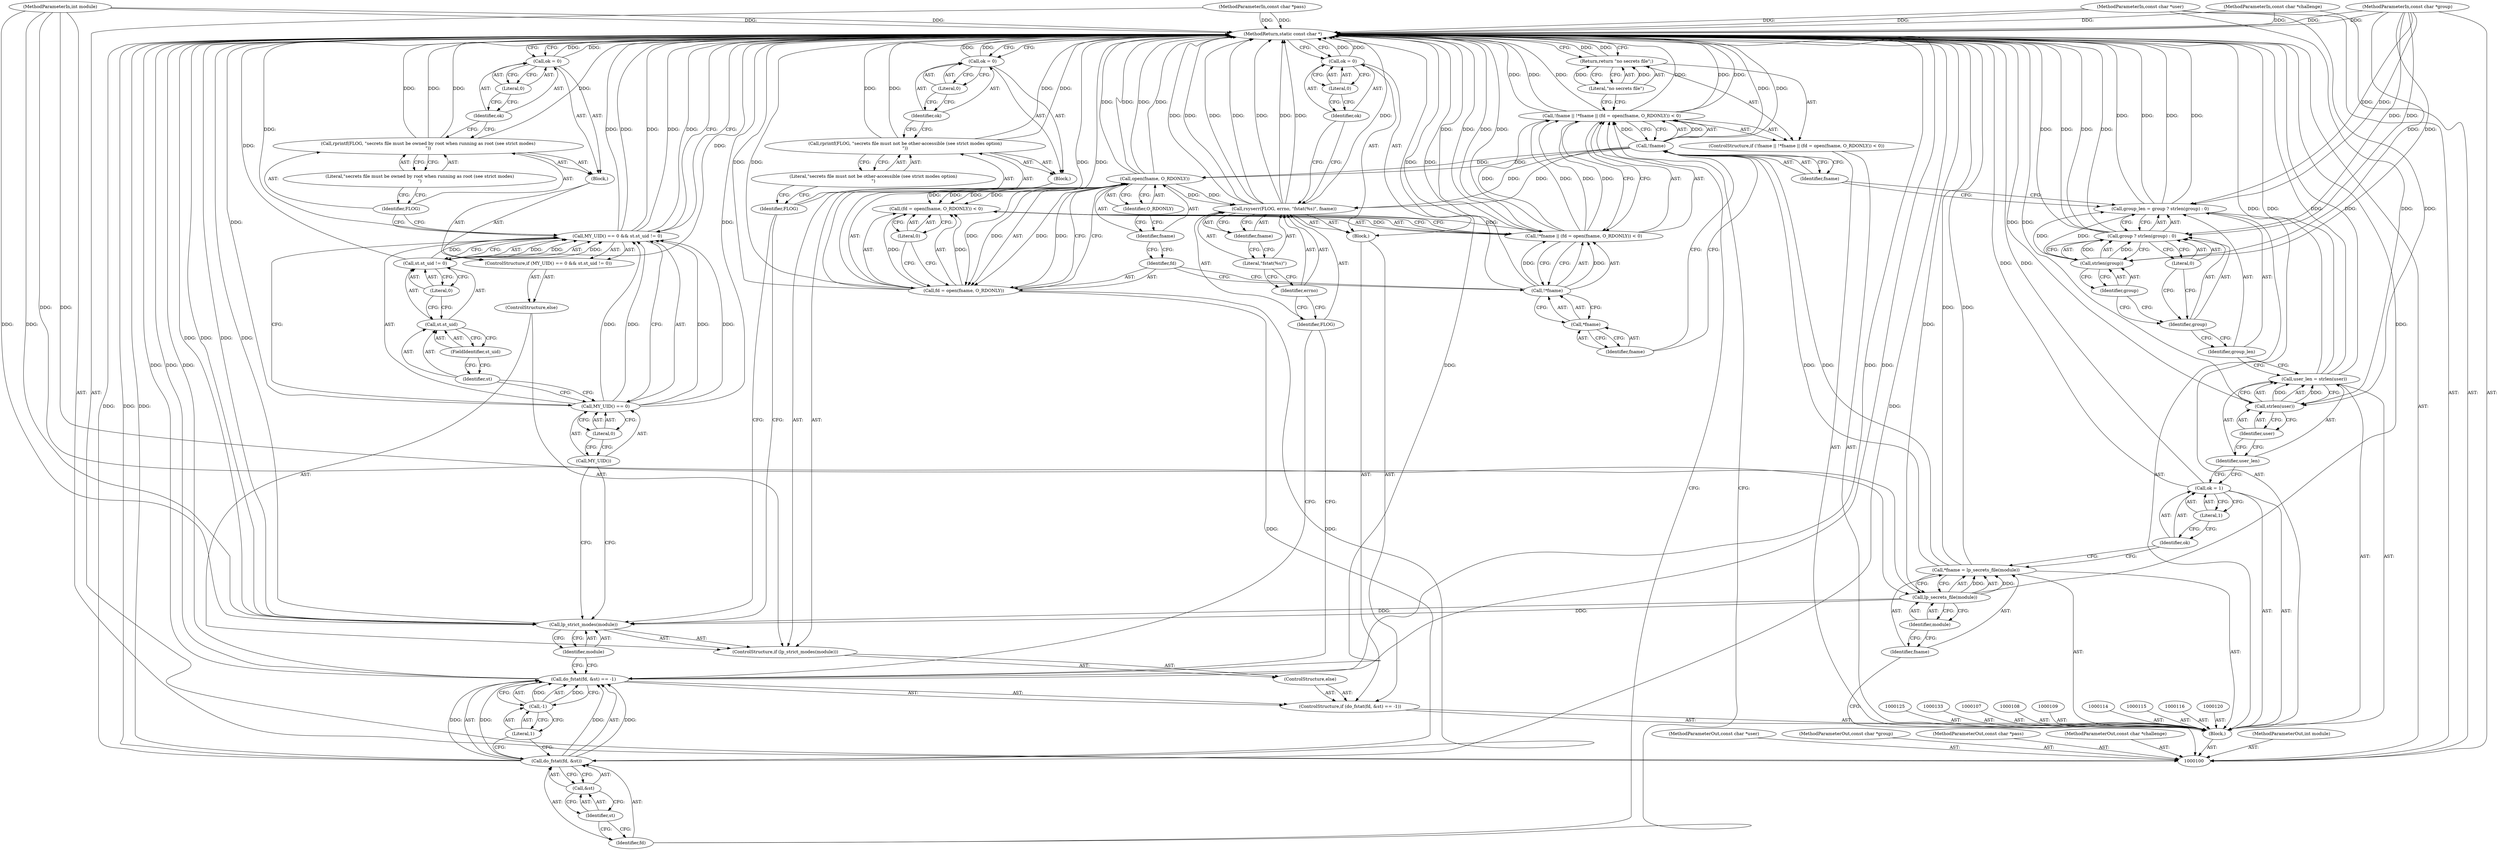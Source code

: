digraph "1_samba_0dedfbce2c1b851684ba658861fe9d620636c56a" {
"1000197" [label="(MethodReturn,static const char *)"];
"1000101" [label="(MethodParameterIn,int module)"];
"1000302" [label="(MethodParameterOut,int module)"];
"1000102" [label="(MethodParameterIn,const char *user)"];
"1000303" [label="(MethodParameterOut,const char *user)"];
"1000103" [label="(MethodParameterIn,const char *group)"];
"1000304" [label="(MethodParameterOut,const char *group)"];
"1000126" [label="(Call,group_len = group ? strlen(group) : 0)"];
"1000127" [label="(Identifier,group_len)"];
"1000128" [label="(Call,group ? strlen(group) : 0)"];
"1000129" [label="(Identifier,group)"];
"1000130" [label="(Call,strlen(group))"];
"1000131" [label="(Identifier,group)"];
"1000132" [label="(Literal,0)"];
"1000135" [label="(Call,!fname || !*fname || (fd = open(fname, O_RDONLY)) < 0)"];
"1000136" [label="(Call,!fname)"];
"1000137" [label="(Identifier,fname)"];
"1000138" [label="(Call,!*fname || (fd = open(fname, O_RDONLY)) < 0)"];
"1000139" [label="(Call,!*fname)"];
"1000140" [label="(Call,*fname)"];
"1000141" [label="(Identifier,fname)"];
"1000142" [label="(Call,(fd = open(fname, O_RDONLY)) < 0)"];
"1000143" [label="(Call,fd = open(fname, O_RDONLY))"];
"1000144" [label="(Identifier,fd)"];
"1000145" [label="(Call,open(fname, O_RDONLY))"];
"1000146" [label="(Identifier,fname)"];
"1000147" [label="(Identifier,O_RDONLY)"];
"1000148" [label="(Literal,0)"];
"1000134" [label="(ControlStructure,if (!fname || !*fname || (fd = open(fname, O_RDONLY)) < 0))"];
"1000149" [label="(Return,return \"no secrets file\";)"];
"1000150" [label="(Literal,\"no secrets file\")"];
"1000152" [label="(Call,do_fstat(fd, &st) == -1)"];
"1000153" [label="(Call,do_fstat(fd, &st))"];
"1000154" [label="(Identifier,fd)"];
"1000155" [label="(Call,&st)"];
"1000156" [label="(Identifier,st)"];
"1000157" [label="(Call,-1)"];
"1000158" [label="(Literal,1)"];
"1000159" [label="(Block,)"];
"1000151" [label="(ControlStructure,if (do_fstat(fd, &st) == -1))"];
"1000160" [label="(Call,rsyserr(FLOG, errno, \"fstat(%s)\", fname))"];
"1000161" [label="(Identifier,FLOG)"];
"1000162" [label="(Identifier,errno)"];
"1000163" [label="(Literal,\"fstat(%s)\")"];
"1000164" [label="(Identifier,fname)"];
"1000165" [label="(Call,ok = 0)"];
"1000166" [label="(Identifier,ok)"];
"1000167" [label="(Literal,0)"];
"1000168" [label="(ControlStructure,else)"];
"1000169" [label="(ControlStructure,if (lp_strict_modes(module)))"];
"1000170" [label="(Call,lp_strict_modes(module))"];
"1000171" [label="(Identifier,module)"];
"1000172" [label="(Block,)"];
"1000105" [label="(MethodParameterIn,const char *pass)"];
"1000306" [label="(MethodParameterOut,const char *pass)"];
"1000104" [label="(MethodParameterIn,const char *challenge)"];
"1000305" [label="(MethodParameterOut,const char *challenge)"];
"1000174" [label="(Identifier,FLOG)"];
"1000175" [label="(Literal,\"secrets file must not be other-accessible (see strict modes option)\n\")"];
"1000173" [label="(Call,rprintf(FLOG, \"secrets file must not be other-accessible (see strict modes option)\n\"))"];
"1000176" [label="(Call,ok = 0)"];
"1000177" [label="(Identifier,ok)"];
"1000178" [label="(Literal,0)"];
"1000181" [label="(Call,MY_UID() == 0 && st.st_uid != 0)"];
"1000182" [label="(Call,MY_UID() == 0)"];
"1000183" [label="(Call,MY_UID())"];
"1000184" [label="(Literal,0)"];
"1000185" [label="(Call,st.st_uid != 0)"];
"1000186" [label="(Call,st.st_uid)"];
"1000187" [label="(Identifier,st)"];
"1000188" [label="(FieldIdentifier,st_uid)"];
"1000179" [label="(ControlStructure,else)"];
"1000189" [label="(Literal,0)"];
"1000190" [label="(Block,)"];
"1000180" [label="(ControlStructure,if (MY_UID() == 0 && st.st_uid != 0))"];
"1000192" [label="(Identifier,FLOG)"];
"1000193" [label="(Literal,\"secrets file must be owned by root when running as root (see strict modes)\n\")"];
"1000191" [label="(Call,rprintf(FLOG, \"secrets file must be owned by root when running as root (see strict modes)\n\"))"];
"1000194" [label="(Call,ok = 0)"];
"1000195" [label="(Identifier,ok)"];
"1000196" [label="(Literal,0)"];
"1000106" [label="(Block,)"];
"1000110" [label="(Call,*fname = lp_secrets_file(module))"];
"1000111" [label="(Identifier,fname)"];
"1000112" [label="(Call,lp_secrets_file(module))"];
"1000113" [label="(Identifier,module)"];
"1000117" [label="(Call,ok = 1)"];
"1000118" [label="(Identifier,ok)"];
"1000119" [label="(Literal,1)"];
"1000121" [label="(Call,user_len = strlen(user))"];
"1000122" [label="(Identifier,user_len)"];
"1000123" [label="(Call,strlen(user))"];
"1000124" [label="(Identifier,user)"];
"1000197" -> "1000100"  [label="AST: "];
"1000197" -> "1000149"  [label="CFG: "];
"1000197" -> "1000165"  [label="CFG: "];
"1000197" -> "1000176"  [label="CFG: "];
"1000197" -> "1000194"  [label="CFG: "];
"1000197" -> "1000181"  [label="CFG: "];
"1000149" -> "1000197"  [label="DDG: "];
"1000138" -> "1000197"  [label="DDG: "];
"1000138" -> "1000197"  [label="DDG: "];
"1000181" -> "1000197"  [label="DDG: "];
"1000181" -> "1000197"  [label="DDG: "];
"1000181" -> "1000197"  [label="DDG: "];
"1000152" -> "1000197"  [label="DDG: "];
"1000152" -> "1000197"  [label="DDG: "];
"1000152" -> "1000197"  [label="DDG: "];
"1000104" -> "1000197"  [label="DDG: "];
"1000105" -> "1000197"  [label="DDG: "];
"1000160" -> "1000197"  [label="DDG: "];
"1000160" -> "1000197"  [label="DDG: "];
"1000160" -> "1000197"  [label="DDG: "];
"1000160" -> "1000197"  [label="DDG: "];
"1000117" -> "1000197"  [label="DDG: "];
"1000153" -> "1000197"  [label="DDG: "];
"1000153" -> "1000197"  [label="DDG: "];
"1000128" -> "1000197"  [label="DDG: "];
"1000128" -> "1000197"  [label="DDG: "];
"1000185" -> "1000197"  [label="DDG: "];
"1000121" -> "1000197"  [label="DDG: "];
"1000121" -> "1000197"  [label="DDG: "];
"1000165" -> "1000197"  [label="DDG: "];
"1000139" -> "1000197"  [label="DDG: "];
"1000194" -> "1000197"  [label="DDG: "];
"1000103" -> "1000197"  [label="DDG: "];
"1000143" -> "1000197"  [label="DDG: "];
"1000143" -> "1000197"  [label="DDG: "];
"1000191" -> "1000197"  [label="DDG: "];
"1000191" -> "1000197"  [label="DDG: "];
"1000126" -> "1000197"  [label="DDG: "];
"1000126" -> "1000197"  [label="DDG: "];
"1000102" -> "1000197"  [label="DDG: "];
"1000110" -> "1000197"  [label="DDG: "];
"1000135" -> "1000197"  [label="DDG: "];
"1000135" -> "1000197"  [label="DDG: "];
"1000135" -> "1000197"  [label="DDG: "];
"1000112" -> "1000197"  [label="DDG: "];
"1000101" -> "1000197"  [label="DDG: "];
"1000173" -> "1000197"  [label="DDG: "];
"1000173" -> "1000197"  [label="DDG: "];
"1000170" -> "1000197"  [label="DDG: "];
"1000170" -> "1000197"  [label="DDG: "];
"1000176" -> "1000197"  [label="DDG: "];
"1000145" -> "1000197"  [label="DDG: "];
"1000145" -> "1000197"  [label="DDG: "];
"1000182" -> "1000197"  [label="DDG: "];
"1000136" -> "1000197"  [label="DDG: "];
"1000123" -> "1000197"  [label="DDG: "];
"1000101" -> "1000100"  [label="AST: "];
"1000101" -> "1000197"  [label="DDG: "];
"1000101" -> "1000112"  [label="DDG: "];
"1000101" -> "1000170"  [label="DDG: "];
"1000302" -> "1000100"  [label="AST: "];
"1000102" -> "1000100"  [label="AST: "];
"1000102" -> "1000197"  [label="DDG: "];
"1000102" -> "1000123"  [label="DDG: "];
"1000303" -> "1000100"  [label="AST: "];
"1000103" -> "1000100"  [label="AST: "];
"1000103" -> "1000197"  [label="DDG: "];
"1000103" -> "1000126"  [label="DDG: "];
"1000103" -> "1000128"  [label="DDG: "];
"1000103" -> "1000130"  [label="DDG: "];
"1000304" -> "1000100"  [label="AST: "];
"1000126" -> "1000106"  [label="AST: "];
"1000126" -> "1000128"  [label="CFG: "];
"1000127" -> "1000126"  [label="AST: "];
"1000128" -> "1000126"  [label="AST: "];
"1000137" -> "1000126"  [label="CFG: "];
"1000126" -> "1000197"  [label="DDG: "];
"1000126" -> "1000197"  [label="DDG: "];
"1000103" -> "1000126"  [label="DDG: "];
"1000130" -> "1000126"  [label="DDG: "];
"1000127" -> "1000126"  [label="AST: "];
"1000127" -> "1000121"  [label="CFG: "];
"1000129" -> "1000127"  [label="CFG: "];
"1000128" -> "1000126"  [label="AST: "];
"1000128" -> "1000130"  [label="CFG: "];
"1000128" -> "1000132"  [label="CFG: "];
"1000129" -> "1000128"  [label="AST: "];
"1000130" -> "1000128"  [label="AST: "];
"1000132" -> "1000128"  [label="AST: "];
"1000126" -> "1000128"  [label="CFG: "];
"1000128" -> "1000197"  [label="DDG: "];
"1000128" -> "1000197"  [label="DDG: "];
"1000103" -> "1000128"  [label="DDG: "];
"1000130" -> "1000128"  [label="DDG: "];
"1000129" -> "1000128"  [label="AST: "];
"1000129" -> "1000127"  [label="CFG: "];
"1000131" -> "1000129"  [label="CFG: "];
"1000132" -> "1000129"  [label="CFG: "];
"1000130" -> "1000128"  [label="AST: "];
"1000130" -> "1000131"  [label="CFG: "];
"1000131" -> "1000130"  [label="AST: "];
"1000128" -> "1000130"  [label="CFG: "];
"1000130" -> "1000126"  [label="DDG: "];
"1000130" -> "1000128"  [label="DDG: "];
"1000103" -> "1000130"  [label="DDG: "];
"1000131" -> "1000130"  [label="AST: "];
"1000131" -> "1000129"  [label="CFG: "];
"1000130" -> "1000131"  [label="CFG: "];
"1000132" -> "1000128"  [label="AST: "];
"1000132" -> "1000129"  [label="CFG: "];
"1000128" -> "1000132"  [label="CFG: "];
"1000135" -> "1000134"  [label="AST: "];
"1000135" -> "1000136"  [label="CFG: "];
"1000135" -> "1000138"  [label="CFG: "];
"1000136" -> "1000135"  [label="AST: "];
"1000138" -> "1000135"  [label="AST: "];
"1000150" -> "1000135"  [label="CFG: "];
"1000154" -> "1000135"  [label="CFG: "];
"1000135" -> "1000197"  [label="DDG: "];
"1000135" -> "1000197"  [label="DDG: "];
"1000135" -> "1000197"  [label="DDG: "];
"1000136" -> "1000135"  [label="DDG: "];
"1000138" -> "1000135"  [label="DDG: "];
"1000138" -> "1000135"  [label="DDG: "];
"1000136" -> "1000135"  [label="AST: "];
"1000136" -> "1000137"  [label="CFG: "];
"1000137" -> "1000136"  [label="AST: "];
"1000141" -> "1000136"  [label="CFG: "];
"1000135" -> "1000136"  [label="CFG: "];
"1000136" -> "1000197"  [label="DDG: "];
"1000136" -> "1000135"  [label="DDG: "];
"1000110" -> "1000136"  [label="DDG: "];
"1000136" -> "1000145"  [label="DDG: "];
"1000136" -> "1000160"  [label="DDG: "];
"1000137" -> "1000136"  [label="AST: "];
"1000137" -> "1000126"  [label="CFG: "];
"1000136" -> "1000137"  [label="CFG: "];
"1000138" -> "1000135"  [label="AST: "];
"1000138" -> "1000139"  [label="CFG: "];
"1000138" -> "1000142"  [label="CFG: "];
"1000139" -> "1000138"  [label="AST: "];
"1000142" -> "1000138"  [label="AST: "];
"1000135" -> "1000138"  [label="CFG: "];
"1000138" -> "1000197"  [label="DDG: "];
"1000138" -> "1000197"  [label="DDG: "];
"1000138" -> "1000135"  [label="DDG: "];
"1000138" -> "1000135"  [label="DDG: "];
"1000139" -> "1000138"  [label="DDG: "];
"1000142" -> "1000138"  [label="DDG: "];
"1000139" -> "1000138"  [label="AST: "];
"1000139" -> "1000140"  [label="CFG: "];
"1000140" -> "1000139"  [label="AST: "];
"1000144" -> "1000139"  [label="CFG: "];
"1000138" -> "1000139"  [label="CFG: "];
"1000139" -> "1000197"  [label="DDG: "];
"1000139" -> "1000138"  [label="DDG: "];
"1000140" -> "1000139"  [label="AST: "];
"1000140" -> "1000141"  [label="CFG: "];
"1000141" -> "1000140"  [label="AST: "];
"1000139" -> "1000140"  [label="CFG: "];
"1000141" -> "1000140"  [label="AST: "];
"1000141" -> "1000136"  [label="CFG: "];
"1000140" -> "1000141"  [label="CFG: "];
"1000142" -> "1000138"  [label="AST: "];
"1000142" -> "1000148"  [label="CFG: "];
"1000143" -> "1000142"  [label="AST: "];
"1000148" -> "1000142"  [label="AST: "];
"1000138" -> "1000142"  [label="CFG: "];
"1000142" -> "1000138"  [label="DDG: "];
"1000143" -> "1000142"  [label="DDG: "];
"1000145" -> "1000142"  [label="DDG: "];
"1000145" -> "1000142"  [label="DDG: "];
"1000143" -> "1000142"  [label="AST: "];
"1000143" -> "1000145"  [label="CFG: "];
"1000144" -> "1000143"  [label="AST: "];
"1000145" -> "1000143"  [label="AST: "];
"1000148" -> "1000143"  [label="CFG: "];
"1000143" -> "1000197"  [label="DDG: "];
"1000143" -> "1000197"  [label="DDG: "];
"1000143" -> "1000142"  [label="DDG: "];
"1000145" -> "1000143"  [label="DDG: "];
"1000145" -> "1000143"  [label="DDG: "];
"1000143" -> "1000153"  [label="DDG: "];
"1000144" -> "1000143"  [label="AST: "];
"1000144" -> "1000139"  [label="CFG: "];
"1000146" -> "1000144"  [label="CFG: "];
"1000145" -> "1000143"  [label="AST: "];
"1000145" -> "1000147"  [label="CFG: "];
"1000146" -> "1000145"  [label="AST: "];
"1000147" -> "1000145"  [label="AST: "];
"1000143" -> "1000145"  [label="CFG: "];
"1000145" -> "1000197"  [label="DDG: "];
"1000145" -> "1000197"  [label="DDG: "];
"1000145" -> "1000142"  [label="DDG: "];
"1000145" -> "1000142"  [label="DDG: "];
"1000145" -> "1000143"  [label="DDG: "];
"1000145" -> "1000143"  [label="DDG: "];
"1000136" -> "1000145"  [label="DDG: "];
"1000145" -> "1000160"  [label="DDG: "];
"1000146" -> "1000145"  [label="AST: "];
"1000146" -> "1000144"  [label="CFG: "];
"1000147" -> "1000146"  [label="CFG: "];
"1000147" -> "1000145"  [label="AST: "];
"1000147" -> "1000146"  [label="CFG: "];
"1000145" -> "1000147"  [label="CFG: "];
"1000148" -> "1000142"  [label="AST: "];
"1000148" -> "1000143"  [label="CFG: "];
"1000142" -> "1000148"  [label="CFG: "];
"1000134" -> "1000106"  [label="AST: "];
"1000135" -> "1000134"  [label="AST: "];
"1000149" -> "1000134"  [label="AST: "];
"1000149" -> "1000134"  [label="AST: "];
"1000149" -> "1000150"  [label="CFG: "];
"1000150" -> "1000149"  [label="AST: "];
"1000197" -> "1000149"  [label="CFG: "];
"1000149" -> "1000197"  [label="DDG: "];
"1000150" -> "1000149"  [label="DDG: "];
"1000150" -> "1000149"  [label="AST: "];
"1000150" -> "1000135"  [label="CFG: "];
"1000149" -> "1000150"  [label="CFG: "];
"1000150" -> "1000149"  [label="DDG: "];
"1000152" -> "1000151"  [label="AST: "];
"1000152" -> "1000157"  [label="CFG: "];
"1000153" -> "1000152"  [label="AST: "];
"1000157" -> "1000152"  [label="AST: "];
"1000161" -> "1000152"  [label="CFG: "];
"1000171" -> "1000152"  [label="CFG: "];
"1000152" -> "1000197"  [label="DDG: "];
"1000152" -> "1000197"  [label="DDG: "];
"1000152" -> "1000197"  [label="DDG: "];
"1000153" -> "1000152"  [label="DDG: "];
"1000153" -> "1000152"  [label="DDG: "];
"1000157" -> "1000152"  [label="DDG: "];
"1000153" -> "1000152"  [label="AST: "];
"1000153" -> "1000155"  [label="CFG: "];
"1000154" -> "1000153"  [label="AST: "];
"1000155" -> "1000153"  [label="AST: "];
"1000158" -> "1000153"  [label="CFG: "];
"1000153" -> "1000197"  [label="DDG: "];
"1000153" -> "1000197"  [label="DDG: "];
"1000153" -> "1000152"  [label="DDG: "];
"1000153" -> "1000152"  [label="DDG: "];
"1000143" -> "1000153"  [label="DDG: "];
"1000154" -> "1000153"  [label="AST: "];
"1000154" -> "1000135"  [label="CFG: "];
"1000156" -> "1000154"  [label="CFG: "];
"1000155" -> "1000153"  [label="AST: "];
"1000155" -> "1000156"  [label="CFG: "];
"1000156" -> "1000155"  [label="AST: "];
"1000153" -> "1000155"  [label="CFG: "];
"1000156" -> "1000155"  [label="AST: "];
"1000156" -> "1000154"  [label="CFG: "];
"1000155" -> "1000156"  [label="CFG: "];
"1000157" -> "1000152"  [label="AST: "];
"1000157" -> "1000158"  [label="CFG: "];
"1000158" -> "1000157"  [label="AST: "];
"1000152" -> "1000157"  [label="CFG: "];
"1000157" -> "1000152"  [label="DDG: "];
"1000158" -> "1000157"  [label="AST: "];
"1000158" -> "1000153"  [label="CFG: "];
"1000157" -> "1000158"  [label="CFG: "];
"1000159" -> "1000151"  [label="AST: "];
"1000160" -> "1000159"  [label="AST: "];
"1000165" -> "1000159"  [label="AST: "];
"1000151" -> "1000106"  [label="AST: "];
"1000152" -> "1000151"  [label="AST: "];
"1000159" -> "1000151"  [label="AST: "];
"1000168" -> "1000151"  [label="AST: "];
"1000160" -> "1000159"  [label="AST: "];
"1000160" -> "1000164"  [label="CFG: "];
"1000161" -> "1000160"  [label="AST: "];
"1000162" -> "1000160"  [label="AST: "];
"1000163" -> "1000160"  [label="AST: "];
"1000164" -> "1000160"  [label="AST: "];
"1000166" -> "1000160"  [label="CFG: "];
"1000160" -> "1000197"  [label="DDG: "];
"1000160" -> "1000197"  [label="DDG: "];
"1000160" -> "1000197"  [label="DDG: "];
"1000160" -> "1000197"  [label="DDG: "];
"1000145" -> "1000160"  [label="DDG: "];
"1000136" -> "1000160"  [label="DDG: "];
"1000161" -> "1000160"  [label="AST: "];
"1000161" -> "1000152"  [label="CFG: "];
"1000162" -> "1000161"  [label="CFG: "];
"1000162" -> "1000160"  [label="AST: "];
"1000162" -> "1000161"  [label="CFG: "];
"1000163" -> "1000162"  [label="CFG: "];
"1000163" -> "1000160"  [label="AST: "];
"1000163" -> "1000162"  [label="CFG: "];
"1000164" -> "1000163"  [label="CFG: "];
"1000164" -> "1000160"  [label="AST: "];
"1000164" -> "1000163"  [label="CFG: "];
"1000160" -> "1000164"  [label="CFG: "];
"1000165" -> "1000159"  [label="AST: "];
"1000165" -> "1000167"  [label="CFG: "];
"1000166" -> "1000165"  [label="AST: "];
"1000167" -> "1000165"  [label="AST: "];
"1000197" -> "1000165"  [label="CFG: "];
"1000165" -> "1000197"  [label="DDG: "];
"1000166" -> "1000165"  [label="AST: "];
"1000166" -> "1000160"  [label="CFG: "];
"1000167" -> "1000166"  [label="CFG: "];
"1000167" -> "1000165"  [label="AST: "];
"1000167" -> "1000166"  [label="CFG: "];
"1000165" -> "1000167"  [label="CFG: "];
"1000168" -> "1000151"  [label="AST: "];
"1000169" -> "1000168"  [label="AST: "];
"1000169" -> "1000168"  [label="AST: "];
"1000170" -> "1000169"  [label="AST: "];
"1000172" -> "1000169"  [label="AST: "];
"1000179" -> "1000169"  [label="AST: "];
"1000170" -> "1000169"  [label="AST: "];
"1000170" -> "1000171"  [label="CFG: "];
"1000171" -> "1000170"  [label="AST: "];
"1000174" -> "1000170"  [label="CFG: "];
"1000183" -> "1000170"  [label="CFG: "];
"1000170" -> "1000197"  [label="DDG: "];
"1000170" -> "1000197"  [label="DDG: "];
"1000112" -> "1000170"  [label="DDG: "];
"1000101" -> "1000170"  [label="DDG: "];
"1000171" -> "1000170"  [label="AST: "];
"1000171" -> "1000152"  [label="CFG: "];
"1000170" -> "1000171"  [label="CFG: "];
"1000172" -> "1000169"  [label="AST: "];
"1000173" -> "1000172"  [label="AST: "];
"1000176" -> "1000172"  [label="AST: "];
"1000105" -> "1000100"  [label="AST: "];
"1000105" -> "1000197"  [label="DDG: "];
"1000306" -> "1000100"  [label="AST: "];
"1000104" -> "1000100"  [label="AST: "];
"1000104" -> "1000197"  [label="DDG: "];
"1000305" -> "1000100"  [label="AST: "];
"1000174" -> "1000173"  [label="AST: "];
"1000174" -> "1000170"  [label="CFG: "];
"1000175" -> "1000174"  [label="CFG: "];
"1000175" -> "1000173"  [label="AST: "];
"1000175" -> "1000174"  [label="CFG: "];
"1000173" -> "1000175"  [label="CFG: "];
"1000173" -> "1000172"  [label="AST: "];
"1000173" -> "1000175"  [label="CFG: "];
"1000174" -> "1000173"  [label="AST: "];
"1000175" -> "1000173"  [label="AST: "];
"1000177" -> "1000173"  [label="CFG: "];
"1000173" -> "1000197"  [label="DDG: "];
"1000173" -> "1000197"  [label="DDG: "];
"1000176" -> "1000172"  [label="AST: "];
"1000176" -> "1000178"  [label="CFG: "];
"1000177" -> "1000176"  [label="AST: "];
"1000178" -> "1000176"  [label="AST: "];
"1000197" -> "1000176"  [label="CFG: "];
"1000176" -> "1000197"  [label="DDG: "];
"1000177" -> "1000176"  [label="AST: "];
"1000177" -> "1000173"  [label="CFG: "];
"1000178" -> "1000177"  [label="CFG: "];
"1000178" -> "1000176"  [label="AST: "];
"1000178" -> "1000177"  [label="CFG: "];
"1000176" -> "1000178"  [label="CFG: "];
"1000181" -> "1000180"  [label="AST: "];
"1000181" -> "1000182"  [label="CFG: "];
"1000181" -> "1000185"  [label="CFG: "];
"1000182" -> "1000181"  [label="AST: "];
"1000185" -> "1000181"  [label="AST: "];
"1000192" -> "1000181"  [label="CFG: "];
"1000197" -> "1000181"  [label="CFG: "];
"1000181" -> "1000197"  [label="DDG: "];
"1000181" -> "1000197"  [label="DDG: "];
"1000181" -> "1000197"  [label="DDG: "];
"1000182" -> "1000181"  [label="DDG: "];
"1000182" -> "1000181"  [label="DDG: "];
"1000185" -> "1000181"  [label="DDG: "];
"1000185" -> "1000181"  [label="DDG: "];
"1000182" -> "1000181"  [label="AST: "];
"1000182" -> "1000184"  [label="CFG: "];
"1000183" -> "1000182"  [label="AST: "];
"1000184" -> "1000182"  [label="AST: "];
"1000187" -> "1000182"  [label="CFG: "];
"1000181" -> "1000182"  [label="CFG: "];
"1000182" -> "1000197"  [label="DDG: "];
"1000182" -> "1000181"  [label="DDG: "];
"1000182" -> "1000181"  [label="DDG: "];
"1000183" -> "1000182"  [label="AST: "];
"1000183" -> "1000170"  [label="CFG: "];
"1000184" -> "1000183"  [label="CFG: "];
"1000184" -> "1000182"  [label="AST: "];
"1000184" -> "1000183"  [label="CFG: "];
"1000182" -> "1000184"  [label="CFG: "];
"1000185" -> "1000181"  [label="AST: "];
"1000185" -> "1000189"  [label="CFG: "];
"1000186" -> "1000185"  [label="AST: "];
"1000189" -> "1000185"  [label="AST: "];
"1000181" -> "1000185"  [label="CFG: "];
"1000185" -> "1000197"  [label="DDG: "];
"1000185" -> "1000181"  [label="DDG: "];
"1000185" -> "1000181"  [label="DDG: "];
"1000186" -> "1000185"  [label="AST: "];
"1000186" -> "1000188"  [label="CFG: "];
"1000187" -> "1000186"  [label="AST: "];
"1000188" -> "1000186"  [label="AST: "];
"1000189" -> "1000186"  [label="CFG: "];
"1000187" -> "1000186"  [label="AST: "];
"1000187" -> "1000182"  [label="CFG: "];
"1000188" -> "1000187"  [label="CFG: "];
"1000188" -> "1000186"  [label="AST: "];
"1000188" -> "1000187"  [label="CFG: "];
"1000186" -> "1000188"  [label="CFG: "];
"1000179" -> "1000169"  [label="AST: "];
"1000180" -> "1000179"  [label="AST: "];
"1000189" -> "1000185"  [label="AST: "];
"1000189" -> "1000186"  [label="CFG: "];
"1000185" -> "1000189"  [label="CFG: "];
"1000190" -> "1000180"  [label="AST: "];
"1000191" -> "1000190"  [label="AST: "];
"1000194" -> "1000190"  [label="AST: "];
"1000180" -> "1000179"  [label="AST: "];
"1000181" -> "1000180"  [label="AST: "];
"1000190" -> "1000180"  [label="AST: "];
"1000192" -> "1000191"  [label="AST: "];
"1000192" -> "1000181"  [label="CFG: "];
"1000193" -> "1000192"  [label="CFG: "];
"1000193" -> "1000191"  [label="AST: "];
"1000193" -> "1000192"  [label="CFG: "];
"1000191" -> "1000193"  [label="CFG: "];
"1000191" -> "1000190"  [label="AST: "];
"1000191" -> "1000193"  [label="CFG: "];
"1000192" -> "1000191"  [label="AST: "];
"1000193" -> "1000191"  [label="AST: "];
"1000195" -> "1000191"  [label="CFG: "];
"1000191" -> "1000197"  [label="DDG: "];
"1000191" -> "1000197"  [label="DDG: "];
"1000194" -> "1000190"  [label="AST: "];
"1000194" -> "1000196"  [label="CFG: "];
"1000195" -> "1000194"  [label="AST: "];
"1000196" -> "1000194"  [label="AST: "];
"1000197" -> "1000194"  [label="CFG: "];
"1000194" -> "1000197"  [label="DDG: "];
"1000195" -> "1000194"  [label="AST: "];
"1000195" -> "1000191"  [label="CFG: "];
"1000196" -> "1000195"  [label="CFG: "];
"1000196" -> "1000194"  [label="AST: "];
"1000196" -> "1000195"  [label="CFG: "];
"1000194" -> "1000196"  [label="CFG: "];
"1000106" -> "1000100"  [label="AST: "];
"1000107" -> "1000106"  [label="AST: "];
"1000108" -> "1000106"  [label="AST: "];
"1000109" -> "1000106"  [label="AST: "];
"1000110" -> "1000106"  [label="AST: "];
"1000114" -> "1000106"  [label="AST: "];
"1000115" -> "1000106"  [label="AST: "];
"1000116" -> "1000106"  [label="AST: "];
"1000117" -> "1000106"  [label="AST: "];
"1000120" -> "1000106"  [label="AST: "];
"1000121" -> "1000106"  [label="AST: "];
"1000125" -> "1000106"  [label="AST: "];
"1000126" -> "1000106"  [label="AST: "];
"1000133" -> "1000106"  [label="AST: "];
"1000134" -> "1000106"  [label="AST: "];
"1000151" -> "1000106"  [label="AST: "];
"1000110" -> "1000106"  [label="AST: "];
"1000110" -> "1000112"  [label="CFG: "];
"1000111" -> "1000110"  [label="AST: "];
"1000112" -> "1000110"  [label="AST: "];
"1000118" -> "1000110"  [label="CFG: "];
"1000110" -> "1000197"  [label="DDG: "];
"1000112" -> "1000110"  [label="DDG: "];
"1000110" -> "1000136"  [label="DDG: "];
"1000111" -> "1000110"  [label="AST: "];
"1000111" -> "1000100"  [label="CFG: "];
"1000113" -> "1000111"  [label="CFG: "];
"1000112" -> "1000110"  [label="AST: "];
"1000112" -> "1000113"  [label="CFG: "];
"1000113" -> "1000112"  [label="AST: "];
"1000110" -> "1000112"  [label="CFG: "];
"1000112" -> "1000197"  [label="DDG: "];
"1000112" -> "1000110"  [label="DDG: "];
"1000101" -> "1000112"  [label="DDG: "];
"1000112" -> "1000170"  [label="DDG: "];
"1000113" -> "1000112"  [label="AST: "];
"1000113" -> "1000111"  [label="CFG: "];
"1000112" -> "1000113"  [label="CFG: "];
"1000117" -> "1000106"  [label="AST: "];
"1000117" -> "1000119"  [label="CFG: "];
"1000118" -> "1000117"  [label="AST: "];
"1000119" -> "1000117"  [label="AST: "];
"1000122" -> "1000117"  [label="CFG: "];
"1000117" -> "1000197"  [label="DDG: "];
"1000118" -> "1000117"  [label="AST: "];
"1000118" -> "1000110"  [label="CFG: "];
"1000119" -> "1000118"  [label="CFG: "];
"1000119" -> "1000117"  [label="AST: "];
"1000119" -> "1000118"  [label="CFG: "];
"1000117" -> "1000119"  [label="CFG: "];
"1000121" -> "1000106"  [label="AST: "];
"1000121" -> "1000123"  [label="CFG: "];
"1000122" -> "1000121"  [label="AST: "];
"1000123" -> "1000121"  [label="AST: "];
"1000127" -> "1000121"  [label="CFG: "];
"1000121" -> "1000197"  [label="DDG: "];
"1000121" -> "1000197"  [label="DDG: "];
"1000123" -> "1000121"  [label="DDG: "];
"1000122" -> "1000121"  [label="AST: "];
"1000122" -> "1000117"  [label="CFG: "];
"1000124" -> "1000122"  [label="CFG: "];
"1000123" -> "1000121"  [label="AST: "];
"1000123" -> "1000124"  [label="CFG: "];
"1000124" -> "1000123"  [label="AST: "];
"1000121" -> "1000123"  [label="CFG: "];
"1000123" -> "1000197"  [label="DDG: "];
"1000123" -> "1000121"  [label="DDG: "];
"1000102" -> "1000123"  [label="DDG: "];
"1000124" -> "1000123"  [label="AST: "];
"1000124" -> "1000122"  [label="CFG: "];
"1000123" -> "1000124"  [label="CFG: "];
}
